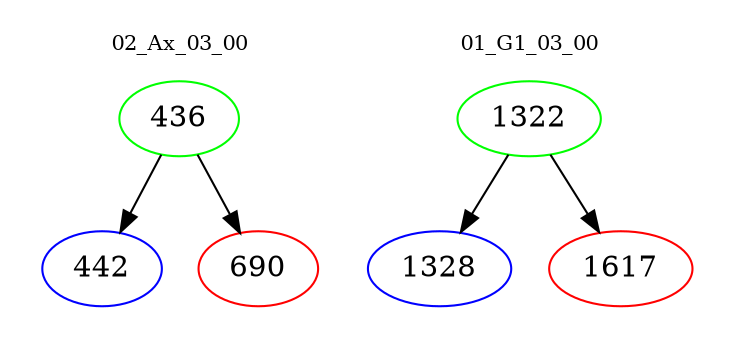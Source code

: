 digraph{
subgraph cluster_0 {
color = white
label = "02_Ax_03_00";
fontsize=10;
T0_436 [label="436", color="green"]
T0_436 -> T0_442 [color="black"]
T0_442 [label="442", color="blue"]
T0_436 -> T0_690 [color="black"]
T0_690 [label="690", color="red"]
}
subgraph cluster_1 {
color = white
label = "01_G1_03_00";
fontsize=10;
T1_1322 [label="1322", color="green"]
T1_1322 -> T1_1328 [color="black"]
T1_1328 [label="1328", color="blue"]
T1_1322 -> T1_1617 [color="black"]
T1_1617 [label="1617", color="red"]
}
}
